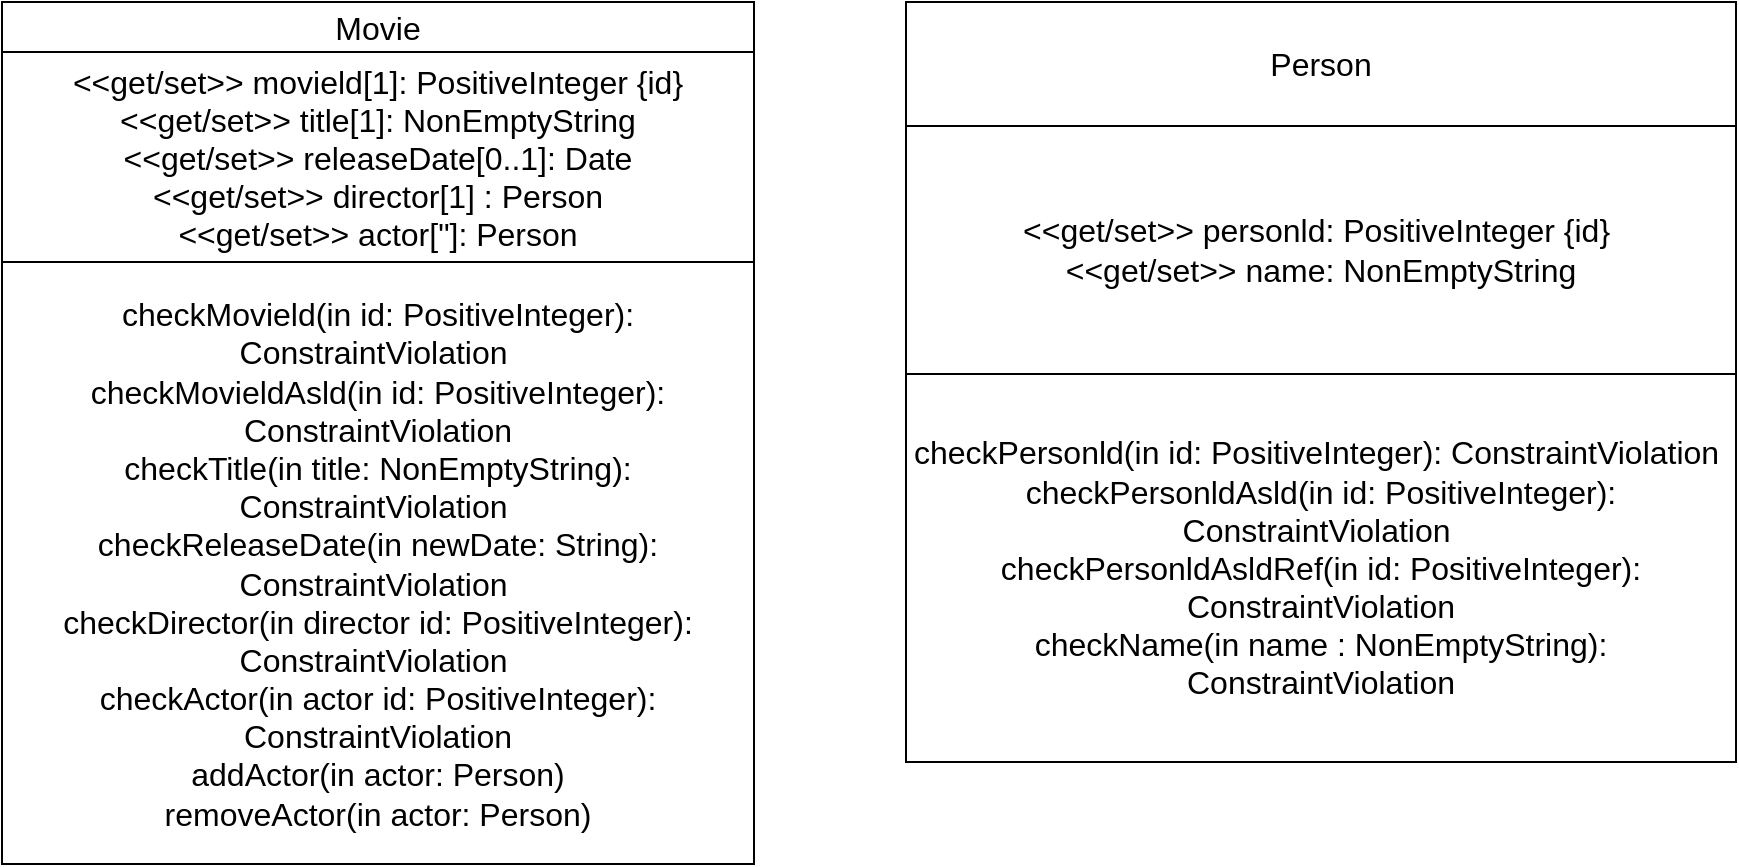 <mxfile version="21.2.9" type="github">
  <diagram name="Page-1" id="9L8h4A523Jz85BtybJM8">
    <mxGraphModel dx="1690" dy="573" grid="0" gridSize="10" guides="1" tooltips="1" connect="1" arrows="1" fold="1" page="0" pageScale="1" pageWidth="827" pageHeight="1169" math="0" shadow="0">
      <root>
        <mxCell id="0" />
        <mxCell id="1" parent="0" />
        <mxCell id="nqha-q69dPVPmSeYNAQW-5" value="" style="shape=table;startSize=0;container=1;collapsible=0;childLayout=tableLayout;fontSize=16;" parent="1" vertex="1">
          <mxGeometry x="-86" y="160" width="376" height="430.941" as="geometry" />
        </mxCell>
        <mxCell id="nqha-q69dPVPmSeYNAQW-6" value="" style="shape=tableRow;horizontal=0;startSize=0;swimlaneHead=0;swimlaneBody=0;strokeColor=inherit;top=0;left=0;bottom=0;right=0;collapsible=0;dropTarget=0;fillColor=none;points=[[0,0.5],[1,0.5]];portConstraint=eastwest;fontSize=16;" parent="nqha-q69dPVPmSeYNAQW-5" vertex="1">
          <mxGeometry width="376" height="25" as="geometry" />
        </mxCell>
        <mxCell id="nqha-q69dPVPmSeYNAQW-7" value="Movie" style="shape=partialRectangle;html=1;whiteSpace=wrap;connectable=0;strokeColor=inherit;overflow=hidden;fillColor=none;top=0;left=0;bottom=0;right=0;pointerEvents=1;fontSize=16;" parent="nqha-q69dPVPmSeYNAQW-6" vertex="1">
          <mxGeometry width="376" height="25" as="geometry">
            <mxRectangle width="376" height="25" as="alternateBounds" />
          </mxGeometry>
        </mxCell>
        <mxCell id="nqha-q69dPVPmSeYNAQW-8" value="" style="shape=tableRow;horizontal=0;startSize=0;swimlaneHead=0;swimlaneBody=0;strokeColor=inherit;top=0;left=0;bottom=0;right=0;collapsible=0;dropTarget=0;fillColor=none;points=[[0,0.5],[1,0.5]];portConstraint=eastwest;fontSize=16;" parent="nqha-q69dPVPmSeYNAQW-5" vertex="1">
          <mxGeometry y="25" width="376" height="105" as="geometry" />
        </mxCell>
        <mxCell id="nqha-q69dPVPmSeYNAQW-9" value="&lt;div&gt;&amp;lt;&amp;lt;get/set&amp;gt;&amp;gt; movield[1]: PositiveInteger {id}&lt;/div&gt;&lt;div&gt;&amp;lt;&amp;lt;get/set&amp;gt;&amp;gt; title[1]: NonEmptyString&lt;/div&gt;&lt;div&gt;&amp;lt;&amp;lt;get/set&amp;gt;&amp;gt; releaseDate[0..1]: Date&lt;/div&gt;&lt;div&gt;&amp;lt;&amp;lt;get/set&amp;gt;&amp;gt; director[1] : Person&lt;/div&gt;&lt;div&gt;&amp;lt;&amp;lt;get/set&amp;gt;&amp;gt; actor[&quot;]: Person&lt;/div&gt;" style="shape=partialRectangle;html=1;whiteSpace=wrap;connectable=0;strokeColor=inherit;overflow=hidden;fillColor=none;top=0;left=0;bottom=0;right=0;pointerEvents=1;fontSize=16;" parent="nqha-q69dPVPmSeYNAQW-8" vertex="1">
          <mxGeometry width="376" height="105" as="geometry">
            <mxRectangle width="376" height="105" as="alternateBounds" />
          </mxGeometry>
        </mxCell>
        <mxCell id="nqha-q69dPVPmSeYNAQW-10" value="" style="shape=tableRow;horizontal=0;startSize=0;swimlaneHead=0;swimlaneBody=0;strokeColor=inherit;top=0;left=0;bottom=0;right=0;collapsible=0;dropTarget=0;fillColor=none;points=[[0,0.5],[1,0.5]];portConstraint=eastwest;fontSize=16;" parent="nqha-q69dPVPmSeYNAQW-5" vertex="1">
          <mxGeometry y="130" width="376" height="301" as="geometry" />
        </mxCell>
        <mxCell id="nqha-q69dPVPmSeYNAQW-11" value="&lt;div&gt;checkMovield(in id: PositiveInteger): ConstraintViolation&amp;nbsp;&lt;/div&gt;&lt;div&gt;checkMovieldAsld(in id: PositiveInteger): ConstraintViolation&lt;/div&gt;&lt;div&gt;checkTitle(in title: NonEmptyString): ConstraintViolation&amp;nbsp;&lt;/div&gt;&lt;div&gt;checkReleaseDate(in newDate: String): ConstraintViolation&amp;nbsp;&lt;/div&gt;&lt;div&gt;checkDirector(in director id: PositiveInteger): ConstraintViolation&amp;nbsp;&lt;/div&gt;&lt;div&gt;checkActor(in actor id: PositiveInteger): ConstraintViolation&lt;/div&gt;&lt;div&gt;addActor(in actor: Person)&lt;/div&gt;&lt;div&gt;removeActor(in actor: Person)&lt;/div&gt;" style="shape=partialRectangle;html=1;whiteSpace=wrap;connectable=0;strokeColor=inherit;overflow=hidden;fillColor=none;top=0;left=0;bottom=0;right=0;pointerEvents=1;fontSize=16;" parent="nqha-q69dPVPmSeYNAQW-10" vertex="1">
          <mxGeometry width="376" height="301" as="geometry">
            <mxRectangle width="376" height="301" as="alternateBounds" />
          </mxGeometry>
        </mxCell>
        <mxCell id="nqha-q69dPVPmSeYNAQW-13" value="" style="shape=table;startSize=0;container=1;collapsible=0;childLayout=tableLayout;fontSize=16;" parent="1" vertex="1">
          <mxGeometry x="366" y="160" width="415" height="380.0" as="geometry" />
        </mxCell>
        <mxCell id="nqha-q69dPVPmSeYNAQW-14" value="" style="shape=tableRow;horizontal=0;startSize=0;swimlaneHead=0;swimlaneBody=0;strokeColor=inherit;top=0;left=0;bottom=0;right=0;collapsible=0;dropTarget=0;fillColor=none;points=[[0,0.5],[1,0.5]];portConstraint=eastwest;fontSize=16;" parent="nqha-q69dPVPmSeYNAQW-13" vertex="1">
          <mxGeometry width="415" height="62" as="geometry" />
        </mxCell>
        <mxCell id="nqha-q69dPVPmSeYNAQW-15" value="Person" style="shape=partialRectangle;html=1;whiteSpace=wrap;connectable=0;strokeColor=inherit;overflow=hidden;fillColor=none;top=0;left=0;bottom=0;right=0;pointerEvents=1;fontSize=16;" parent="nqha-q69dPVPmSeYNAQW-14" vertex="1">
          <mxGeometry width="415" height="62" as="geometry">
            <mxRectangle width="415" height="62" as="alternateBounds" />
          </mxGeometry>
        </mxCell>
        <mxCell id="nqha-q69dPVPmSeYNAQW-16" value="" style="shape=tableRow;horizontal=0;startSize=0;swimlaneHead=0;swimlaneBody=0;strokeColor=inherit;top=0;left=0;bottom=0;right=0;collapsible=0;dropTarget=0;fillColor=none;points=[[0,0.5],[1,0.5]];portConstraint=eastwest;fontSize=16;" parent="nqha-q69dPVPmSeYNAQW-13" vertex="1">
          <mxGeometry y="62" width="415" height="124" as="geometry" />
        </mxCell>
        <mxCell id="nqha-q69dPVPmSeYNAQW-17" value="&lt;div&gt;&amp;lt;&amp;lt;get/set&amp;gt;&amp;gt; personld: PositiveInteger {id}&amp;nbsp;&lt;/div&gt;&lt;div&gt;&amp;lt;&amp;lt;get/set&amp;gt;&amp;gt; name: NonEmptyString&lt;/div&gt;" style="shape=partialRectangle;html=1;whiteSpace=wrap;connectable=0;strokeColor=inherit;overflow=hidden;fillColor=none;top=0;left=0;bottom=0;right=0;pointerEvents=1;fontSize=16;" parent="nqha-q69dPVPmSeYNAQW-16" vertex="1">
          <mxGeometry width="415" height="124" as="geometry">
            <mxRectangle width="415" height="124" as="alternateBounds" />
          </mxGeometry>
        </mxCell>
        <mxCell id="nqha-q69dPVPmSeYNAQW-18" value="" style="shape=tableRow;horizontal=0;startSize=0;swimlaneHead=0;swimlaneBody=0;strokeColor=inherit;top=0;left=0;bottom=0;right=0;collapsible=0;dropTarget=0;fillColor=none;points=[[0,0.5],[1,0.5]];portConstraint=eastwest;fontSize=16;" parent="nqha-q69dPVPmSeYNAQW-13" vertex="1">
          <mxGeometry y="186" width="415" height="194" as="geometry" />
        </mxCell>
        <mxCell id="nqha-q69dPVPmSeYNAQW-19" value="&lt;div&gt;checkPersonld(in id: PositiveInteger): ConstraintViolation&amp;nbsp;&lt;/div&gt;&lt;div&gt;checkPersonldAsld(in id: PositiveInteger): ConstraintViolation&amp;nbsp;&lt;/div&gt;&lt;div&gt;checkPersonldAsldRef(in id: PositiveInteger): ConstraintViolation&lt;/div&gt;&lt;div&gt;checkName(in name : NonEmptyString): ConstraintViolation&lt;/div&gt;" style="shape=partialRectangle;html=1;whiteSpace=wrap;connectable=0;strokeColor=inherit;overflow=hidden;fillColor=none;top=0;left=0;bottom=0;right=0;pointerEvents=1;fontSize=16;" parent="nqha-q69dPVPmSeYNAQW-18" vertex="1">
          <mxGeometry width="415" height="194" as="geometry">
            <mxRectangle width="415" height="194" as="alternateBounds" />
          </mxGeometry>
        </mxCell>
      </root>
    </mxGraphModel>
  </diagram>
</mxfile>
